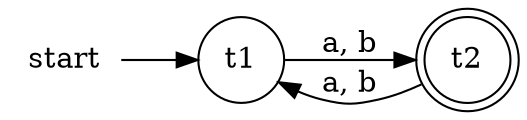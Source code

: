digraph G {
  rankdir = LR;
  node [shape = none]; start;
  node [shape = circle]; t1;
  node [shape = doublecircle]; t2;
  start -> t1;
  t1 -> t2 [label = "a, b"];
  t2 -> t1 [label = "a, b"];
}
